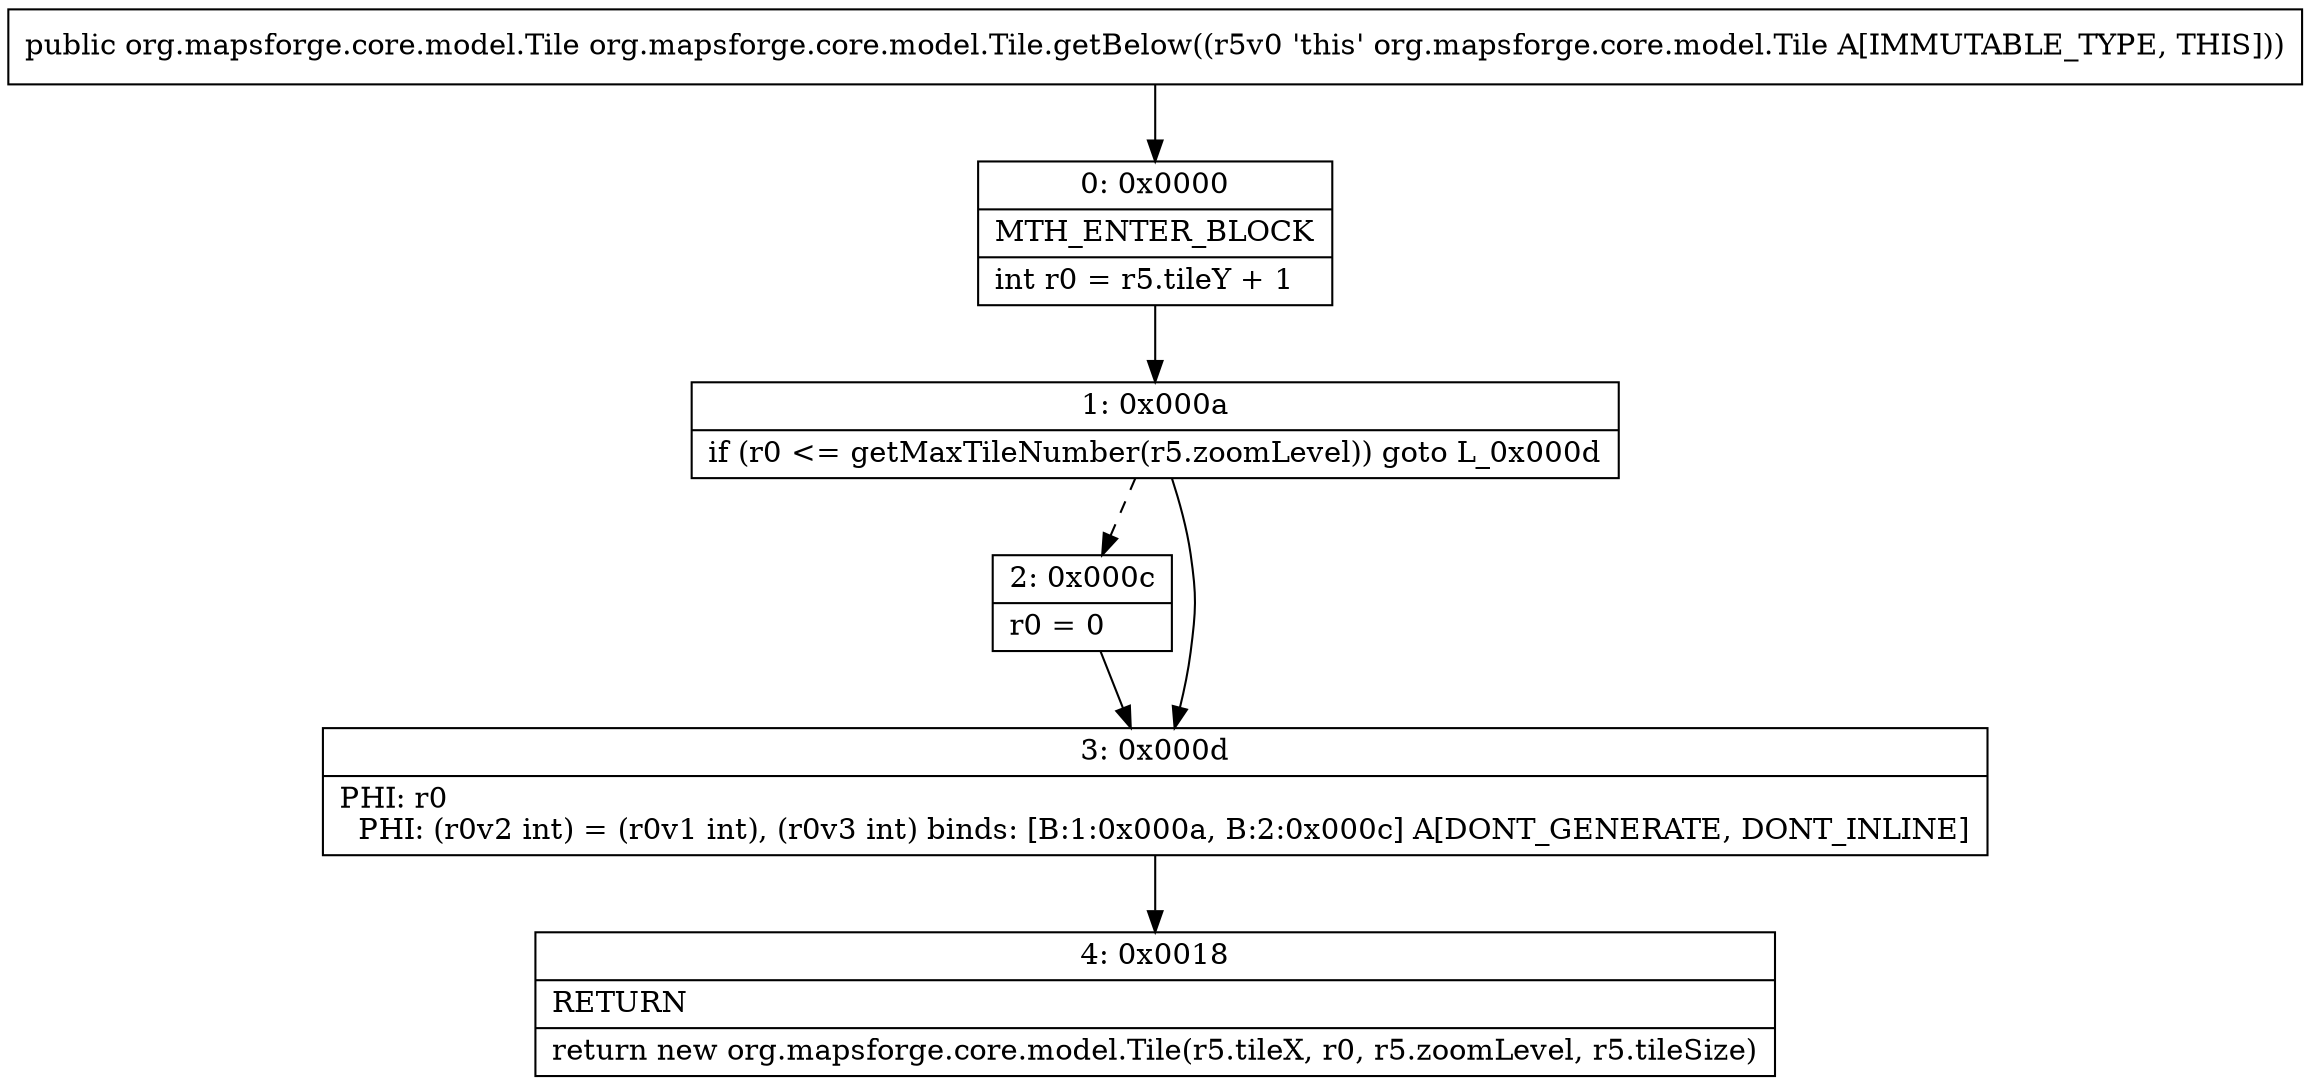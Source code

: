 digraph "CFG fororg.mapsforge.core.model.Tile.getBelow()Lorg\/mapsforge\/core\/model\/Tile;" {
Node_0 [shape=record,label="{0\:\ 0x0000|MTH_ENTER_BLOCK\l|int r0 = r5.tileY + 1\l}"];
Node_1 [shape=record,label="{1\:\ 0x000a|if (r0 \<= getMaxTileNumber(r5.zoomLevel)) goto L_0x000d\l}"];
Node_2 [shape=record,label="{2\:\ 0x000c|r0 = 0\l}"];
Node_3 [shape=record,label="{3\:\ 0x000d|PHI: r0 \l  PHI: (r0v2 int) = (r0v1 int), (r0v3 int) binds: [B:1:0x000a, B:2:0x000c] A[DONT_GENERATE, DONT_INLINE]\l}"];
Node_4 [shape=record,label="{4\:\ 0x0018|RETURN\l|return new org.mapsforge.core.model.Tile(r5.tileX, r0, r5.zoomLevel, r5.tileSize)\l}"];
MethodNode[shape=record,label="{public org.mapsforge.core.model.Tile org.mapsforge.core.model.Tile.getBelow((r5v0 'this' org.mapsforge.core.model.Tile A[IMMUTABLE_TYPE, THIS])) }"];
MethodNode -> Node_0;
Node_0 -> Node_1;
Node_1 -> Node_2[style=dashed];
Node_1 -> Node_3;
Node_2 -> Node_3;
Node_3 -> Node_4;
}

